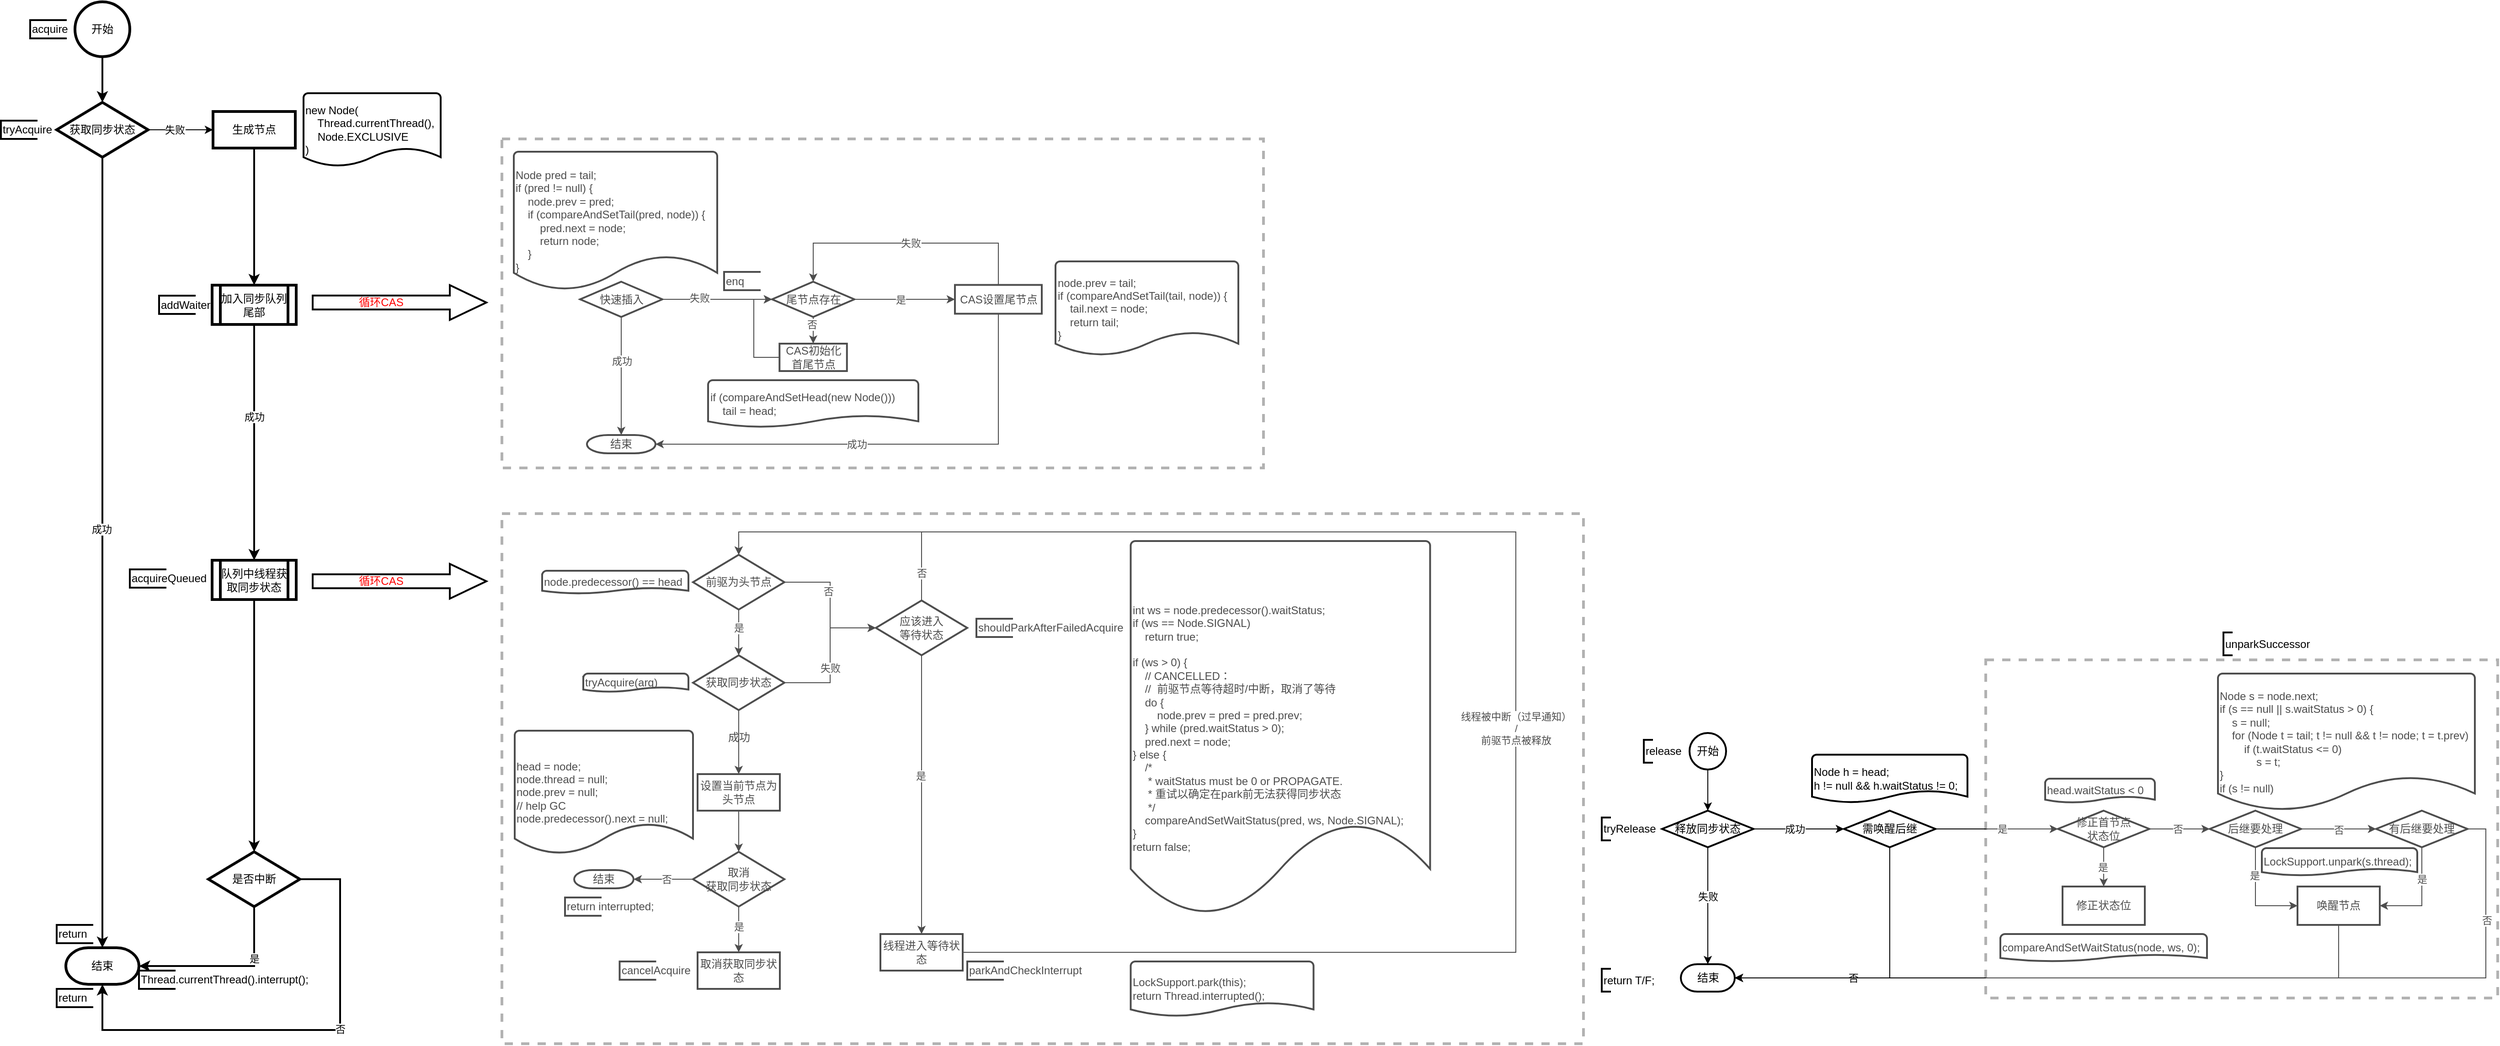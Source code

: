 <mxfile version="17.5.0" type="github">
  <diagram id="JyO5wfIBnVWaUuV6kD45" name="Page-1">
    <mxGraphModel dx="1221" dy="644" grid="1" gridSize="10" guides="1" tooltips="1" connect="1" arrows="1" fold="1" page="1" pageScale="1" pageWidth="850" pageHeight="1100" math="0" shadow="0">
      <root>
        <mxCell id="0" />
        <mxCell id="1" parent="0" />
        <mxCell id="2" value="结束" style="strokeWidth=3;html=1;shape=mxgraph.flowchart.terminator;whiteSpace=wrap;" parent="1" vertex="1">
          <mxGeometry x="80" y="1095" width="80" height="40" as="geometry" />
        </mxCell>
        <mxCell id="oCD7jEItD05XK45wnstF-4" value="" style="edgeStyle=orthogonalEdgeStyle;rounded=0;orthogonalLoop=1;jettySize=auto;html=1;strokeWidth=2;" parent="1" source="3" target="oCD7jEItD05XK45wnstF-3" edge="1">
          <mxGeometry relative="1" as="geometry" />
        </mxCell>
        <mxCell id="3" value="开始" style="strokeWidth=3;html=1;shape=mxgraph.flowchart.start_2;whiteSpace=wrap;" parent="1" vertex="1">
          <mxGeometry x="90" y="60" width="60" height="60" as="geometry" />
        </mxCell>
        <mxCell id="oCD7jEItD05XK45wnstF-6" value="" style="edgeStyle=orthogonalEdgeStyle;rounded=0;orthogonalLoop=1;jettySize=auto;html=1;" parent="1" source="oCD7jEItD05XK45wnstF-3" target="oCD7jEItD05XK45wnstF-5" edge="1">
          <mxGeometry relative="1" as="geometry" />
        </mxCell>
        <mxCell id="oCD7jEItD05XK45wnstF-22" value="失败" style="edgeLabel;html=1;align=center;verticalAlign=middle;resizable=0;points=[];" parent="oCD7jEItD05XK45wnstF-6" vertex="1" connectable="0">
          <mxGeometry x="-0.203" relative="1" as="geometry">
            <mxPoint as="offset" />
          </mxGeometry>
        </mxCell>
        <mxCell id="oCD7jEItD05XK45wnstF-20" style="edgeStyle=orthogonalEdgeStyle;rounded=0;orthogonalLoop=1;jettySize=auto;html=1;exitX=0.5;exitY=1;exitDx=0;exitDy=0;exitPerimeter=0;strokeWidth=2;" parent="1" source="oCD7jEItD05XK45wnstF-3" target="2" edge="1">
          <mxGeometry relative="1" as="geometry" />
        </mxCell>
        <mxCell id="oCD7jEItD05XK45wnstF-21" value="成功" style="edgeLabel;html=1;align=center;verticalAlign=middle;resizable=0;points=[];" parent="oCD7jEItD05XK45wnstF-20" vertex="1" connectable="0">
          <mxGeometry x="-0.059" y="-1" relative="1" as="geometry">
            <mxPoint as="offset" />
          </mxGeometry>
        </mxCell>
        <mxCell id="oCD7jEItD05XK45wnstF-3" value="获取同步状态" style="strokeWidth=3;html=1;shape=mxgraph.flowchart.decision;whiteSpace=wrap;" parent="1" vertex="1">
          <mxGeometry x="70" y="170" width="100" height="60" as="geometry" />
        </mxCell>
        <mxCell id="UahutR7zqk75CTkZ1-3s-5" value="" style="edgeStyle=orthogonalEdgeStyle;rounded=0;orthogonalLoop=1;jettySize=auto;html=1;strokeWidth=2;" parent="1" source="oCD7jEItD05XK45wnstF-5" target="UahutR7zqk75CTkZ1-3s-4" edge="1">
          <mxGeometry relative="1" as="geometry" />
        </mxCell>
        <mxCell id="oCD7jEItD05XK45wnstF-5" value="生成节点" style="whiteSpace=wrap;html=1;strokeWidth=3;" parent="1" vertex="1">
          <mxGeometry x="241" y="180" width="90" height="40" as="geometry" />
        </mxCell>
        <mxCell id="oCD7jEItD05XK45wnstF-14" value="" style="edgeStyle=orthogonalEdgeStyle;rounded=0;orthogonalLoop=1;jettySize=auto;html=1;" parent="1" source="oCD7jEItD05XK45wnstF-8" target="oCD7jEItD05XK45wnstF-9" edge="1">
          <mxGeometry relative="1" as="geometry" />
        </mxCell>
        <mxCell id="oCD7jEItD05XK45wnstF-23" value="是" style="edgeLabel;html=1;align=center;verticalAlign=middle;resizable=0;points=[];" parent="oCD7jEItD05XK45wnstF-14" vertex="1" connectable="0">
          <mxGeometry x="0.189" y="2" relative="1" as="geometry">
            <mxPoint x="-2" y="-10" as="offset" />
          </mxGeometry>
        </mxCell>
        <mxCell id="oCD7jEItD05XK45wnstF-17" value="" style="edgeStyle=orthogonalEdgeStyle;rounded=0;orthogonalLoop=1;jettySize=auto;html=1;entryX=0;entryY=0.5;entryDx=0;entryDy=0;entryPerimeter=0;" parent="1" source="oCD7jEItD05XK45wnstF-8" target="ozvSxglkQWFITKLMVj53-7" edge="1">
          <mxGeometry relative="1" as="geometry">
            <mxPoint x="953" y="745" as="targetPoint" />
          </mxGeometry>
        </mxCell>
        <mxCell id="oCD7jEItD05XK45wnstF-24" value="否" style="edgeLabel;html=1;align=center;verticalAlign=middle;resizable=0;points=[];" parent="oCD7jEItD05XK45wnstF-17" vertex="1" connectable="0">
          <mxGeometry x="-0.492" y="-4" relative="1" as="geometry">
            <mxPoint x="10" y="6" as="offset" />
          </mxGeometry>
        </mxCell>
        <mxCell id="oCD7jEItD05XK45wnstF-8" value="前驱为头节点" style="strokeWidth=2;html=1;shape=mxgraph.flowchart.decision;whiteSpace=wrap;" parent="1" vertex="1">
          <mxGeometry x="766" y="665" width="100" height="60" as="geometry" />
        </mxCell>
        <mxCell id="oCD7jEItD05XK45wnstF-15" value="" style="edgeStyle=orthogonalEdgeStyle;rounded=0;orthogonalLoop=1;jettySize=auto;html=1;" parent="1" source="oCD7jEItD05XK45wnstF-9" target="oCD7jEItD05XK45wnstF-10" edge="1">
          <mxGeometry relative="1" as="geometry" />
        </mxCell>
        <mxCell id="oCD7jEItD05XK45wnstF-19" style="edgeStyle=orthogonalEdgeStyle;rounded=0;orthogonalLoop=1;jettySize=auto;html=1;entryX=0;entryY=0.5;entryDx=0;entryDy=0;entryPerimeter=0;" parent="1" source="oCD7jEItD05XK45wnstF-9" target="ozvSxglkQWFITKLMVj53-7" edge="1">
          <mxGeometry relative="1" as="geometry">
            <mxPoint x="953" y="745" as="targetPoint" />
          </mxGeometry>
        </mxCell>
        <mxCell id="oCD7jEItD05XK45wnstF-26" value="失败" style="edgeLabel;html=1;align=center;verticalAlign=middle;resizable=0;points=[];" parent="oCD7jEItD05XK45wnstF-19" vertex="1" connectable="0">
          <mxGeometry x="-0.178" relative="1" as="geometry">
            <mxPoint as="offset" />
          </mxGeometry>
        </mxCell>
        <mxCell id="oCD7jEItD05XK45wnstF-9" value="获取同步状态" style="strokeWidth=2;html=1;shape=mxgraph.flowchart.decision;whiteSpace=wrap;" parent="1" vertex="1">
          <mxGeometry x="766" y="775" width="100" height="60" as="geometry" />
        </mxCell>
        <mxCell id="ozvSxglkQWFITKLMVj53-39" value="" style="edgeStyle=orthogonalEdgeStyle;rounded=0;orthogonalLoop=1;jettySize=auto;html=1;strokeWidth=1;" parent="1" source="oCD7jEItD05XK45wnstF-10" target="ozvSxglkQWFITKLMVj53-38" edge="1">
          <mxGeometry relative="1" as="geometry" />
        </mxCell>
        <mxCell id="oCD7jEItD05XK45wnstF-10" value="设置当前节点为头节点" style="whiteSpace=wrap;html=1;strokeWidth=2;" parent="1" vertex="1">
          <mxGeometry x="771" y="905" width="90" height="40" as="geometry" />
        </mxCell>
        <mxCell id="oCD7jEItD05XK45wnstF-25" value="成功" style="text;html=1;align=center;verticalAlign=middle;resizable=0;points=[];autosize=1;strokeColor=none;fillColor=none;" parent="1" vertex="1">
          <mxGeometry x="796" y="855" width="40" height="20" as="geometry" />
        </mxCell>
        <mxCell id="4" value="addWaiter" style="strokeWidth=2;html=1;shape=mxgraph.flowchart.annotation_1;align=left;pointerEvents=1;" parent="1" vertex="1">
          <mxGeometry x="182" y="381.5" width="40" height="20" as="geometry" />
        </mxCell>
        <mxCell id="FTky2M5tSAe9HihGKmfP-4" value="acquire" style="strokeWidth=2;html=1;shape=mxgraph.flowchart.annotation_1;align=left;pointerEvents=1;" parent="1" vertex="1">
          <mxGeometry x="41" y="80" width="40" height="20" as="geometry" />
        </mxCell>
        <mxCell id="FTky2M5tSAe9HihGKmfP-5" value="tryAcquire" style="strokeWidth=2;html=1;shape=mxgraph.flowchart.annotation_1;align=left;pointerEvents=1;" parent="1" vertex="1">
          <mxGeometry x="9" y="190" width="40" height="20" as="geometry" />
        </mxCell>
        <mxCell id="UahutR7zqk75CTkZ1-3s-8" value="" style="edgeStyle=orthogonalEdgeStyle;rounded=0;orthogonalLoop=1;jettySize=auto;html=1;strokeWidth=2;" parent="1" source="UahutR7zqk75CTkZ1-3s-4" target="UahutR7zqk75CTkZ1-3s-7" edge="1">
          <mxGeometry relative="1" as="geometry" />
        </mxCell>
        <mxCell id="UahutR7zqk75CTkZ1-3s-13" value="成功" style="edgeLabel;html=1;align=center;verticalAlign=middle;resizable=0;points=[];" parent="UahutR7zqk75CTkZ1-3s-8" vertex="1" connectable="0">
          <mxGeometry x="-0.621" relative="1" as="geometry">
            <mxPoint y="52" as="offset" />
          </mxGeometry>
        </mxCell>
        <mxCell id="UahutR7zqk75CTkZ1-3s-4" value="加入同步队列尾部" style="shape=process;whiteSpace=wrap;html=1;backgroundOutline=1;strokeWidth=3;" parent="1" vertex="1">
          <mxGeometry x="240" y="370" width="92" height="43" as="geometry" />
        </mxCell>
        <mxCell id="ozvSxglkQWFITKLMVj53-32" value="" style="edgeStyle=orthogonalEdgeStyle;rounded=0;orthogonalLoop=1;jettySize=auto;html=1;strokeWidth=2;" parent="1" source="UahutR7zqk75CTkZ1-3s-7" target="ozvSxglkQWFITKLMVj53-30" edge="1">
          <mxGeometry relative="1" as="geometry" />
        </mxCell>
        <mxCell id="UahutR7zqk75CTkZ1-3s-7" value="队列中线程获取同步状态" style="shape=process;whiteSpace=wrap;html=1;backgroundOutline=1;strokeWidth=3;" parent="1" vertex="1">
          <mxGeometry x="240" y="671" width="92" height="43" as="geometry" />
        </mxCell>
        <mxCell id="UahutR7zqk75CTkZ1-3s-10" value="acquireQueued" style="strokeWidth=2;html=1;shape=mxgraph.flowchart.annotation_1;align=left;pointerEvents=1;" parent="1" vertex="1">
          <mxGeometry x="150" y="681" width="40" height="20" as="geometry" />
        </mxCell>
        <mxCell id="UahutR7zqk75CTkZ1-3s-15" value="Thread.currentThread().interrupt();" style="strokeWidth=2;html=1;shape=mxgraph.flowchart.annotation_1;align=left;pointerEvents=1;" parent="1" vertex="1">
          <mxGeometry x="160" y="1120" width="40" height="20" as="geometry" />
        </mxCell>
        <mxCell id="UahutR7zqk75CTkZ1-3s-16" value="return" style="strokeWidth=2;html=1;shape=mxgraph.flowchart.annotation_1;align=left;pointerEvents=1;" parent="1" vertex="1">
          <mxGeometry x="70" y="1070" width="40" height="20" as="geometry" />
        </mxCell>
        <mxCell id="UahutR7zqk75CTkZ1-3s-21" value="" style="edgeStyle=orthogonalEdgeStyle;rounded=0;orthogonalLoop=1;jettySize=auto;html=1;" parent="1" source="UahutR7zqk75CTkZ1-3s-19" target="UahutR7zqk75CTkZ1-3s-20" edge="1">
          <mxGeometry relative="1" as="geometry" />
        </mxCell>
        <mxCell id="UahutR7zqk75CTkZ1-3s-22" value="成功" style="edgeLabel;html=1;align=center;verticalAlign=middle;resizable=0;points=[];" parent="UahutR7zqk75CTkZ1-3s-21" vertex="1" connectable="0">
          <mxGeometry x="-0.296" relative="1" as="geometry">
            <mxPoint y="2" as="offset" />
          </mxGeometry>
        </mxCell>
        <mxCell id="UahutR7zqk75CTkZ1-3s-25" value="" style="edgeStyle=orthogonalEdgeStyle;rounded=0;orthogonalLoop=1;jettySize=auto;html=1;" parent="1" source="UahutR7zqk75CTkZ1-3s-19" target="UahutR7zqk75CTkZ1-3s-24" edge="1">
          <mxGeometry relative="1" as="geometry" />
        </mxCell>
        <mxCell id="UahutR7zqk75CTkZ1-3s-44" value="失败" style="edgeLabel;html=1;align=center;verticalAlign=middle;resizable=0;points=[];" parent="UahutR7zqk75CTkZ1-3s-25" vertex="1" connectable="0">
          <mxGeometry x="-0.337" y="2" relative="1" as="geometry">
            <mxPoint as="offset" />
          </mxGeometry>
        </mxCell>
        <mxCell id="UahutR7zqk75CTkZ1-3s-19" value="快速插入" style="strokeWidth=2;html=1;shape=mxgraph.flowchart.decision;whiteSpace=wrap;" parent="1" vertex="1">
          <mxGeometry x="642.5" y="366.25" width="90" height="38.5" as="geometry" />
        </mxCell>
        <mxCell id="UahutR7zqk75CTkZ1-3s-20" value="结束" style="strokeWidth=2;html=1;shape=mxgraph.flowchart.terminator;whiteSpace=wrap;" parent="1" vertex="1">
          <mxGeometry x="650" y="534" width="75" height="20" as="geometry" />
        </mxCell>
        <mxCell id="UahutR7zqk75CTkZ1-3s-23" value="&lt;div&gt;Node pred = tail;&lt;/div&gt;&lt;div&gt;if (pred != null) {&lt;/div&gt;&lt;div&gt;&lt;span&gt;&lt;/span&gt;&amp;nbsp; &amp;nbsp; node.prev = pred;&lt;/div&gt;&lt;div&gt;&lt;span&gt;&lt;/span&gt;&amp;nbsp; &amp;nbsp; if (compareAndSetTail(pred, node)) {&lt;/div&gt;&lt;div&gt;&lt;span&gt;&lt;/span&gt;&amp;nbsp; &amp;nbsp; &amp;nbsp; &amp;nbsp; pred.next = node;&lt;/div&gt;&lt;div&gt;&lt;span&gt;&lt;/span&gt;&amp;nbsp; &amp;nbsp; &amp;nbsp; &amp;nbsp; return node;&lt;/div&gt;&lt;div&gt;&lt;span&gt;&lt;/span&gt;&amp;nbsp; &amp;nbsp; }&lt;/div&gt;&lt;div&gt;}&lt;/div&gt;" style="strokeWidth=2;html=1;shape=mxgraph.flowchart.document2;whiteSpace=wrap;size=0.25;align=left;" parent="1" vertex="1">
          <mxGeometry x="570" y="224" width="222.5" height="151.5" as="geometry" />
        </mxCell>
        <mxCell id="UahutR7zqk75CTkZ1-3s-29" value="" style="edgeStyle=orthogonalEdgeStyle;rounded=0;orthogonalLoop=1;jettySize=auto;html=1;" parent="1" source="UahutR7zqk75CTkZ1-3s-24" target="UahutR7zqk75CTkZ1-3s-28" edge="1">
          <mxGeometry relative="1" as="geometry" />
        </mxCell>
        <mxCell id="UahutR7zqk75CTkZ1-3s-34" value="是" style="edgeLabel;html=1;align=center;verticalAlign=middle;resizable=0;points=[];" parent="UahutR7zqk75CTkZ1-3s-29" vertex="1" connectable="0">
          <mxGeometry x="-0.251" relative="1" as="geometry">
            <mxPoint x="9" as="offset" />
          </mxGeometry>
        </mxCell>
        <mxCell id="UahutR7zqk75CTkZ1-3s-39" value="" style="edgeStyle=orthogonalEdgeStyle;rounded=0;orthogonalLoop=1;jettySize=auto;html=1;" parent="1" source="UahutR7zqk75CTkZ1-3s-24" target="UahutR7zqk75CTkZ1-3s-38" edge="1">
          <mxGeometry relative="1" as="geometry" />
        </mxCell>
        <mxCell id="UahutR7zqk75CTkZ1-3s-41" value="否" style="edgeLabel;html=1;align=center;verticalAlign=middle;resizable=0;points=[];" parent="UahutR7zqk75CTkZ1-3s-39" vertex="1" connectable="0">
          <mxGeometry x="-0.688" y="-2" relative="1" as="geometry">
            <mxPoint as="offset" />
          </mxGeometry>
        </mxCell>
        <mxCell id="UahutR7zqk75CTkZ1-3s-24" value="尾节点存在" style="strokeWidth=2;html=1;shape=mxgraph.flowchart.decision;whiteSpace=wrap;" parent="1" vertex="1">
          <mxGeometry x="852.5" y="366.25" width="90" height="38.5" as="geometry" />
        </mxCell>
        <mxCell id="UahutR7zqk75CTkZ1-3s-30" style="edgeStyle=orthogonalEdgeStyle;rounded=0;orthogonalLoop=1;jettySize=auto;html=1;entryX=1;entryY=0.5;entryDx=0;entryDy=0;entryPerimeter=0;exitX=0.5;exitY=1;exitDx=0;exitDy=0;" parent="1" source="UahutR7zqk75CTkZ1-3s-28" target="UahutR7zqk75CTkZ1-3s-20" edge="1">
          <mxGeometry relative="1" as="geometry" />
        </mxCell>
        <mxCell id="UahutR7zqk75CTkZ1-3s-31" value="成功" style="edgeLabel;html=1;align=center;verticalAlign=middle;resizable=0;points=[];" parent="UahutR7zqk75CTkZ1-3s-30" vertex="1" connectable="0">
          <mxGeometry x="-0.283" y="2" relative="1" as="geometry">
            <mxPoint x="-113" y="-2" as="offset" />
          </mxGeometry>
        </mxCell>
        <mxCell id="UahutR7zqk75CTkZ1-3s-32" style="edgeStyle=orthogonalEdgeStyle;rounded=0;orthogonalLoop=1;jettySize=auto;html=1;entryX=0.5;entryY=0;entryDx=0;entryDy=0;entryPerimeter=0;exitX=0.5;exitY=0;exitDx=0;exitDy=0;" parent="1" source="UahutR7zqk75CTkZ1-3s-28" target="UahutR7zqk75CTkZ1-3s-24" edge="1">
          <mxGeometry relative="1" as="geometry">
            <Array as="points">
              <mxPoint x="1100.5" y="324" />
              <mxPoint x="897.5" y="324" />
            </Array>
          </mxGeometry>
        </mxCell>
        <mxCell id="UahutR7zqk75CTkZ1-3s-33" value="失败" style="edgeLabel;html=1;align=center;verticalAlign=middle;resizable=0;points=[];" parent="UahutR7zqk75CTkZ1-3s-32" vertex="1" connectable="0">
          <mxGeometry x="-0.108" relative="1" as="geometry">
            <mxPoint x="-13" as="offset" />
          </mxGeometry>
        </mxCell>
        <mxCell id="UahutR7zqk75CTkZ1-3s-28" value="CAS设置尾节点" style="whiteSpace=wrap;html=1;strokeWidth=2;" parent="1" vertex="1">
          <mxGeometry x="1052.5" y="369.75" width="95" height="31.5" as="geometry" />
        </mxCell>
        <mxCell id="UahutR7zqk75CTkZ1-3s-40" style="edgeStyle=orthogonalEdgeStyle;rounded=0;orthogonalLoop=1;jettySize=auto;html=1;entryX=0;entryY=0.5;entryDx=0;entryDy=0;entryPerimeter=0;exitX=0;exitY=0.5;exitDx=0;exitDy=0;" parent="1" source="UahutR7zqk75CTkZ1-3s-38" target="UahutR7zqk75CTkZ1-3s-24" edge="1">
          <mxGeometry relative="1" as="geometry" />
        </mxCell>
        <mxCell id="UahutR7zqk75CTkZ1-3s-38" value="CAS初始化首尾节点" style="whiteSpace=wrap;html=1;strokeWidth=2;" parent="1" vertex="1">
          <mxGeometry x="860.63" y="434" width="73.75" height="30" as="geometry" />
        </mxCell>
        <mxCell id="UahutR7zqk75CTkZ1-3s-42" value="&lt;div&gt;if (compareAndSetHead(new Node()))&lt;/div&gt;&lt;div&gt;&amp;nbsp; &amp;nbsp; tail = head;&lt;/div&gt;" style="strokeWidth=2;html=1;shape=mxgraph.flowchart.document2;whiteSpace=wrap;size=0.25;align=left;" parent="1" vertex="1">
          <mxGeometry x="782.51" y="474" width="230" height="51.5" as="geometry" />
        </mxCell>
        <mxCell id="UahutR7zqk75CTkZ1-3s-45" value="&lt;div&gt;node.prev = tail;&lt;/div&gt;&lt;div&gt;if (compareAndSetTail(tail, node)) {&lt;/div&gt;&lt;div&gt;&lt;span&gt;&lt;/span&gt;&amp;nbsp; &amp;nbsp; tail.next = node;&lt;/div&gt;&lt;div&gt;&lt;span&gt;&lt;/span&gt;&amp;nbsp; &amp;nbsp; return tail;&lt;/div&gt;&lt;div&gt;}&lt;/div&gt;" style="strokeWidth=2;html=1;shape=mxgraph.flowchart.document2;whiteSpace=wrap;size=0.25;align=left;" parent="1" vertex="1">
          <mxGeometry x="1162.5" y="344" width="200" height="103" as="geometry" />
        </mxCell>
        <mxCell id="UahutR7zqk75CTkZ1-3s-46" value="enq" style="strokeWidth=2;html=1;shape=mxgraph.flowchart.annotation_1;align=left;pointerEvents=1;" parent="1" vertex="1">
          <mxGeometry x="800" y="355.5" width="40" height="20" as="geometry" />
        </mxCell>
        <mxCell id="UahutR7zqk75CTkZ1-3s-48" value="" style="verticalLabelPosition=bottom;verticalAlign=top;html=1;strokeWidth=2;shape=mxgraph.arrows2.arrow;dy=0.6;dx=40;notch=0;" parent="1" vertex="1">
          <mxGeometry x="350" y="370" width="190" height="38" as="geometry" />
        </mxCell>
        <mxCell id="UahutR7zqk75CTkZ1-3s-49" value="循环CAS" style="text;html=1;strokeColor=none;fillColor=none;align=center;verticalAlign=middle;whiteSpace=wrap;rounded=0;fontColor=#FF0000;" parent="1" vertex="1">
          <mxGeometry x="395" y="374" width="60" height="30" as="geometry" />
        </mxCell>
        <mxCell id="CODWbJ5OG9JneyDH7Cu6-4" value="" style="rounded=0;whiteSpace=wrap;html=1;dashed=1;opacity=30;strokeWidth=3;" parent="1" vertex="1">
          <mxGeometry x="557" y="210" width="833" height="360" as="geometry" />
        </mxCell>
        <mxCell id="ozvSxglkQWFITKLMVj53-4" value="结束" style="strokeWidth=2;html=1;shape=mxgraph.flowchart.terminator;whiteSpace=wrap;" parent="1" vertex="1">
          <mxGeometry x="636" y="1010" width="65" height="20" as="geometry" />
        </mxCell>
        <mxCell id="ozvSxglkQWFITKLMVj53-10" style="edgeStyle=orthogonalEdgeStyle;rounded=0;orthogonalLoop=1;jettySize=auto;html=1;entryX=0.5;entryY=0;entryDx=0;entryDy=0;entryPerimeter=0;strokeWidth=1;exitX=0.5;exitY=0;exitDx=0;exitDy=0;exitPerimeter=0;" parent="1" source="ozvSxglkQWFITKLMVj53-7" target="oCD7jEItD05XK45wnstF-8" edge="1">
          <mxGeometry relative="1" as="geometry">
            <Array as="points">
              <mxPoint x="1016" y="640" />
              <mxPoint x="816" y="640" />
            </Array>
          </mxGeometry>
        </mxCell>
        <mxCell id="ozvSxglkQWFITKLMVj53-11" value="否" style="edgeLabel;html=1;align=center;verticalAlign=middle;resizable=0;points=[];" parent="ozvSxglkQWFITKLMVj53-10" vertex="1" connectable="0">
          <mxGeometry x="-0.047" relative="1" as="geometry">
            <mxPoint x="68" y="45" as="offset" />
          </mxGeometry>
        </mxCell>
        <mxCell id="ozvSxglkQWFITKLMVj53-15" value="" style="edgeStyle=orthogonalEdgeStyle;rounded=0;orthogonalLoop=1;jettySize=auto;html=1;strokeWidth=1;" parent="1" source="ozvSxglkQWFITKLMVj53-7" target="ozvSxglkQWFITKLMVj53-14" edge="1">
          <mxGeometry relative="1" as="geometry" />
        </mxCell>
        <mxCell id="ozvSxglkQWFITKLMVj53-51" value="是" style="edgeLabel;html=1;align=center;verticalAlign=middle;resizable=0;points=[];" parent="ozvSxglkQWFITKLMVj53-15" vertex="1" connectable="0">
          <mxGeometry x="-0.133" y="-1" relative="1" as="geometry">
            <mxPoint as="offset" />
          </mxGeometry>
        </mxCell>
        <mxCell id="ozvSxglkQWFITKLMVj53-7" value="应该进入&lt;br&gt;等待状态" style="strokeWidth=2;html=1;shape=mxgraph.flowchart.decision;whiteSpace=wrap;" parent="1" vertex="1">
          <mxGeometry x="966" y="715" width="100" height="60" as="geometry" />
        </mxCell>
        <mxCell id="ozvSxglkQWFITKLMVj53-18" style="edgeStyle=orthogonalEdgeStyle;rounded=0;orthogonalLoop=1;jettySize=auto;html=1;strokeWidth=1;entryX=0.5;entryY=0;entryDx=0;entryDy=0;entryPerimeter=0;exitX=1;exitY=0.5;exitDx=0;exitDy=0;" parent="1" source="ozvSxglkQWFITKLMVj53-14" target="oCD7jEItD05XK45wnstF-8" edge="1">
          <mxGeometry relative="1" as="geometry">
            <mxPoint x="816" y="660" as="targetPoint" />
            <mxPoint x="1056" y="865" as="sourcePoint" />
            <Array as="points">
              <mxPoint x="1666" y="1100" />
              <mxPoint x="1666" y="640" />
              <mxPoint x="816" y="640" />
            </Array>
          </mxGeometry>
        </mxCell>
        <mxCell id="ozvSxglkQWFITKLMVj53-28" value="线程被中断（过早通知）&lt;br&gt;/ &lt;br&gt;前驱节点被释放" style="edgeLabel;html=1;align=center;verticalAlign=middle;resizable=0;points=[];" parent="ozvSxglkQWFITKLMVj53-18" vertex="1" connectable="0">
          <mxGeometry x="-0.104" y="3" relative="1" as="geometry">
            <mxPoint x="3" y="19" as="offset" />
          </mxGeometry>
        </mxCell>
        <mxCell id="ozvSxglkQWFITKLMVj53-14" value="线程进入等待状态" style="whiteSpace=wrap;html=1;strokeWidth=2;" parent="1" vertex="1">
          <mxGeometry x="971" y="1080" width="90" height="40" as="geometry" />
        </mxCell>
        <mxCell id="ozvSxglkQWFITKLMVj53-19" value="&lt;div&gt;node.predecessor() == head&lt;/div&gt;" style="strokeWidth=2;html=1;shape=mxgraph.flowchart.document2;whiteSpace=wrap;size=0.25;align=left;" parent="1" vertex="1">
          <mxGeometry x="601" y="682.5" width="160" height="25" as="geometry" />
        </mxCell>
        <mxCell id="ozvSxglkQWFITKLMVj53-20" value="&lt;div&gt;&lt;span&gt;tryAcquire(arg)&lt;/span&gt;&lt;/div&gt;" style="strokeWidth=2;html=1;shape=mxgraph.flowchart.document2;whiteSpace=wrap;size=0.25;align=left;" parent="1" vertex="1">
          <mxGeometry x="646" y="795" width="115" height="20" as="geometry" />
        </mxCell>
        <mxCell id="ozvSxglkQWFITKLMVj53-22" value="&lt;div&gt;&lt;div&gt;head = node;&lt;/div&gt;&lt;div&gt;node.thread = null;&lt;/div&gt;&lt;div&gt;node.prev = null;&lt;/div&gt;&lt;/div&gt;&lt;div&gt;// help GC&lt;/div&gt;&lt;div&gt;node.predecessor().next = null;&amp;nbsp;&lt;/div&gt;" style="strokeWidth=2;html=1;shape=mxgraph.flowchart.document2;whiteSpace=wrap;size=0.25;align=left;" parent="1" vertex="1">
          <mxGeometry x="571" y="857.5" width="195" height="135" as="geometry" />
        </mxCell>
        <mxCell id="ozvSxglkQWFITKLMVj53-23" value="&lt;div&gt;int ws = node.predecessor().waitStatus;&lt;/div&gt;&lt;div&gt;if (ws == Node.SIGNAL)&lt;/div&gt;&lt;div&gt;&lt;span&gt;&lt;/span&gt;&amp;nbsp; &amp;nbsp; return true;&lt;/div&gt;&lt;div&gt;&lt;br&gt;&lt;/div&gt;&lt;div&gt;if (ws &amp;gt; 0) {&lt;/div&gt;&lt;div&gt;&lt;span&gt;&lt;/span&gt;&amp;nbsp; &amp;nbsp; // CANCELLED：&lt;/div&gt;&lt;div&gt;&lt;span&gt;&lt;/span&gt;&amp;nbsp; &amp;nbsp; //&amp;nbsp; 前驱节点等待超时/中断，取消了等待&lt;/div&gt;&lt;div&gt;&lt;span&gt;&lt;/span&gt;&amp;nbsp; &amp;nbsp; do {&lt;/div&gt;&lt;div&gt;&lt;span&gt;&lt;/span&gt;&amp;nbsp; &amp;nbsp; &amp;nbsp; &amp;nbsp; node.prev = pred = pred.prev;&lt;/div&gt;&lt;div&gt;&lt;span&gt;&lt;/span&gt;&amp;nbsp; &amp;nbsp; } while (pred.waitStatus &amp;gt; 0);&lt;/div&gt;&lt;div&gt;&lt;span&gt;&lt;/span&gt;&amp;nbsp; &amp;nbsp; pred.next = node;&lt;/div&gt;&lt;div&gt;} else {&lt;/div&gt;&lt;div&gt;&lt;span&gt;&lt;/span&gt;&amp;nbsp; &amp;nbsp; /*&lt;/div&gt;&lt;div&gt;&lt;span&gt;&lt;/span&gt;&amp;nbsp; &amp;nbsp; &amp;nbsp;* waitStatus must be 0 or PROPAGATE.&amp;nbsp;&amp;nbsp;&lt;/div&gt;&lt;div&gt;&lt;span&gt;&lt;/span&gt;&amp;nbsp; &amp;nbsp; &amp;nbsp;* 重试以确定在park前无法获得同步状态&lt;/div&gt;&lt;div&gt;&lt;span&gt;&lt;/span&gt;&amp;nbsp; &amp;nbsp; &amp;nbsp;*/&lt;/div&gt;&lt;div&gt;&lt;span&gt;&lt;/span&gt;&amp;nbsp; &amp;nbsp; compareAndSetWaitStatus(pred, ws, Node.SIGNAL);&lt;/div&gt;&lt;div&gt;}&lt;/div&gt;&lt;div&gt;return false;&lt;/div&gt;" style="strokeWidth=2;html=1;shape=mxgraph.flowchart.document2;whiteSpace=wrap;size=0.25;align=left;" parent="1" vertex="1">
          <mxGeometry x="1244.75" y="650" width="327.5" height="410" as="geometry" />
        </mxCell>
        <mxCell id="ozvSxglkQWFITKLMVj53-25" value="shouldParkAfterFailedAcquire" style="strokeWidth=2;html=1;shape=mxgraph.flowchart.annotation_1;align=left;pointerEvents=1;" parent="1" vertex="1">
          <mxGeometry x="1076" y="735" width="40" height="20" as="geometry" />
        </mxCell>
        <mxCell id="ozvSxglkQWFITKLMVj53-26" value="parkAndCheckInterrupt" style="strokeWidth=2;html=1;shape=mxgraph.flowchart.annotation_1;align=left;pointerEvents=1;" parent="1" vertex="1">
          <mxGeometry x="1066" y="1110" width="40" height="20" as="geometry" />
        </mxCell>
        <mxCell id="ozvSxglkQWFITKLMVj53-27" value="&lt;div&gt;LockSupport.park(this);&lt;/div&gt;&lt;div&gt;return Thread.interrupted();&lt;/div&gt;" style="strokeWidth=2;html=1;shape=mxgraph.flowchart.document2;whiteSpace=wrap;size=0.25;align=left;" parent="1" vertex="1">
          <mxGeometry x="1244.75" y="1110" width="200" height="60" as="geometry" />
        </mxCell>
        <mxCell id="ozvSxglkQWFITKLMVj53-33" style="edgeStyle=orthogonalEdgeStyle;rounded=0;orthogonalLoop=1;jettySize=auto;html=1;entryX=1;entryY=0.5;entryDx=0;entryDy=0;entryPerimeter=0;strokeWidth=2;exitX=0.5;exitY=1;exitDx=0;exitDy=0;exitPerimeter=0;" parent="1" source="ozvSxglkQWFITKLMVj53-30" target="2" edge="1">
          <mxGeometry relative="1" as="geometry" />
        </mxCell>
        <mxCell id="ozvSxglkQWFITKLMVj53-34" value="是" style="edgeLabel;html=1;align=center;verticalAlign=middle;resizable=0;points=[];" parent="ozvSxglkQWFITKLMVj53-33" vertex="1" connectable="0">
          <mxGeometry x="-0.407" relative="1" as="geometry">
            <mxPoint as="offset" />
          </mxGeometry>
        </mxCell>
        <mxCell id="ozvSxglkQWFITKLMVj53-35" style="edgeStyle=orthogonalEdgeStyle;rounded=0;orthogonalLoop=1;jettySize=auto;html=1;entryX=0.5;entryY=1;entryDx=0;entryDy=0;entryPerimeter=0;strokeWidth=2;" parent="1" source="ozvSxglkQWFITKLMVj53-30" target="2" edge="1">
          <mxGeometry relative="1" as="geometry">
            <Array as="points">
              <mxPoint x="380" y="1020" />
              <mxPoint x="380" y="1185" />
              <mxPoint x="120" y="1185" />
            </Array>
          </mxGeometry>
        </mxCell>
        <mxCell id="ozvSxglkQWFITKLMVj53-36" value="否" style="edgeLabel;html=1;align=center;verticalAlign=middle;resizable=0;points=[];" parent="ozvSxglkQWFITKLMVj53-35" vertex="1" connectable="0">
          <mxGeometry x="-0.159" y="-1" relative="1" as="geometry">
            <mxPoint x="9" as="offset" />
          </mxGeometry>
        </mxCell>
        <mxCell id="ozvSxglkQWFITKLMVj53-30" value="是否中断" style="strokeWidth=3;html=1;shape=mxgraph.flowchart.decision;whiteSpace=wrap;" parent="1" vertex="1">
          <mxGeometry x="236" y="990" width="100" height="60" as="geometry" />
        </mxCell>
        <mxCell id="ozvSxglkQWFITKLMVj53-37" value="return" style="strokeWidth=2;html=1;shape=mxgraph.flowchart.annotation_1;align=left;pointerEvents=1;" parent="1" vertex="1">
          <mxGeometry x="70" y="1140" width="40" height="20" as="geometry" />
        </mxCell>
        <mxCell id="ozvSxglkQWFITKLMVj53-41" value="" style="edgeStyle=orthogonalEdgeStyle;rounded=0;orthogonalLoop=1;jettySize=auto;html=1;strokeWidth=1;" parent="1" source="ozvSxglkQWFITKLMVj53-38" target="ozvSxglkQWFITKLMVj53-4" edge="1">
          <mxGeometry relative="1" as="geometry" />
        </mxCell>
        <mxCell id="ozvSxglkQWFITKLMVj53-44" value="否" style="edgeLabel;html=1;align=center;verticalAlign=middle;resizable=0;points=[];" parent="ozvSxglkQWFITKLMVj53-41" vertex="1" connectable="0">
          <mxGeometry x="-0.243" y="3" relative="1" as="geometry">
            <mxPoint x="-5" y="-3" as="offset" />
          </mxGeometry>
        </mxCell>
        <mxCell id="ozvSxglkQWFITKLMVj53-43" value="" style="edgeStyle=orthogonalEdgeStyle;rounded=0;orthogonalLoop=1;jettySize=auto;html=1;strokeWidth=1;" parent="1" source="ozvSxglkQWFITKLMVj53-38" target="ozvSxglkQWFITKLMVj53-42" edge="1">
          <mxGeometry relative="1" as="geometry" />
        </mxCell>
        <mxCell id="ozvSxglkQWFITKLMVj53-45" value="是" style="edgeLabel;html=1;align=center;verticalAlign=middle;resizable=0;points=[];" parent="ozvSxglkQWFITKLMVj53-43" vertex="1" connectable="0">
          <mxGeometry x="-0.286" y="3" relative="1" as="geometry">
            <mxPoint x="-3" y="4" as="offset" />
          </mxGeometry>
        </mxCell>
        <mxCell id="ozvSxglkQWFITKLMVj53-38" value="取消&lt;br&gt;获取同步状态" style="strokeWidth=2;html=1;shape=mxgraph.flowchart.decision;whiteSpace=wrap;" parent="1" vertex="1">
          <mxGeometry x="766" y="990" width="100" height="60" as="geometry" />
        </mxCell>
        <mxCell id="ozvSxglkQWFITKLMVj53-42" value="取消获取同步状态" style="whiteSpace=wrap;html=1;strokeWidth=2;" parent="1" vertex="1">
          <mxGeometry x="771" y="1100" width="90" height="40" as="geometry" />
        </mxCell>
        <mxCell id="ozvSxglkQWFITKLMVj53-46" value="new Node(&lt;br&gt;&amp;nbsp; &amp;nbsp; Thread.currentThread(),&lt;br&gt;&amp;nbsp; &amp;nbsp; Node.EXCLUSIVE&lt;br&gt;)" style="strokeWidth=2;html=1;shape=mxgraph.flowchart.document2;whiteSpace=wrap;size=0.25;align=left;" parent="1" vertex="1">
          <mxGeometry x="340" y="160" width="150" height="80" as="geometry" />
        </mxCell>
        <mxCell id="ozvSxglkQWFITKLMVj53-47" value="cancelAcquire" style="strokeWidth=2;html=1;shape=mxgraph.flowchart.annotation_1;align=left;pointerEvents=1;" parent="1" vertex="1">
          <mxGeometry x="685.75" y="1110" width="40" height="20" as="geometry" />
        </mxCell>
        <mxCell id="ozvSxglkQWFITKLMVj53-50" value="return interrupted;" style="strokeWidth=2;html=1;shape=mxgraph.flowchart.annotation_1;align=left;pointerEvents=1;" parent="1" vertex="1">
          <mxGeometry x="626" y="1040" width="40" height="20" as="geometry" />
        </mxCell>
        <mxCell id="ozvSxglkQWFITKLMVj53-54" value="" style="rounded=0;whiteSpace=wrap;html=1;dashed=1;opacity=30;strokeWidth=3;" parent="1" vertex="1">
          <mxGeometry x="557" y="620" width="1183" height="580" as="geometry" />
        </mxCell>
        <mxCell id="ozvSxglkQWFITKLMVj53-57" value="" style="verticalLabelPosition=bottom;verticalAlign=top;html=1;strokeWidth=2;shape=mxgraph.arrows2.arrow;dy=0.6;dx=40;notch=0;" parent="1" vertex="1">
          <mxGeometry x="350" y="675" width="190" height="38" as="geometry" />
        </mxCell>
        <mxCell id="ozvSxglkQWFITKLMVj53-58" value="循环CAS" style="text;html=1;strokeColor=none;fillColor=none;align=center;verticalAlign=middle;whiteSpace=wrap;rounded=0;fontColor=#FF0000;" parent="1" vertex="1">
          <mxGeometry x="395" y="679" width="60" height="30" as="geometry" />
        </mxCell>
        <mxCell id="fhBsIk0ZxVzydQr9qLQh-8" value="" style="edgeStyle=orthogonalEdgeStyle;rounded=0;orthogonalLoop=1;jettySize=auto;html=1;" edge="1" parent="1" source="fhBsIk0ZxVzydQr9qLQh-4" target="fhBsIk0ZxVzydQr9qLQh-7">
          <mxGeometry relative="1" as="geometry" />
        </mxCell>
        <mxCell id="fhBsIk0ZxVzydQr9qLQh-4" value="开始" style="strokeWidth=2;html=1;shape=mxgraph.flowchart.start_2;whiteSpace=wrap;" vertex="1" parent="1">
          <mxGeometry x="1856" y="860" width="40" height="40" as="geometry" />
        </mxCell>
        <mxCell id="fhBsIk0ZxVzydQr9qLQh-5" value="release" style="strokeWidth=2;html=1;shape=mxgraph.flowchart.annotation_1;align=left;pointerEvents=1;" vertex="1" parent="1">
          <mxGeometry x="1806" y="867.5" width="10" height="25" as="geometry" />
        </mxCell>
        <mxCell id="fhBsIk0ZxVzydQr9qLQh-16" value="" style="edgeStyle=orthogonalEdgeStyle;rounded=0;orthogonalLoop=1;jettySize=auto;html=1;" edge="1" parent="1" source="fhBsIk0ZxVzydQr9qLQh-7" target="fhBsIk0ZxVzydQr9qLQh-15">
          <mxGeometry relative="1" as="geometry">
            <Array as="points">
              <mxPoint x="1876" y="1030" />
              <mxPoint x="1876" y="1030" />
            </Array>
          </mxGeometry>
        </mxCell>
        <mxCell id="fhBsIk0ZxVzydQr9qLQh-20" value="失败" style="edgeLabel;html=1;align=center;verticalAlign=middle;resizable=0;points=[];" vertex="1" connectable="0" parent="fhBsIk0ZxVzydQr9qLQh-16">
          <mxGeometry x="-0.353" y="2" relative="1" as="geometry">
            <mxPoint x="-2" y="12" as="offset" />
          </mxGeometry>
        </mxCell>
        <mxCell id="fhBsIk0ZxVzydQr9qLQh-22" value="" style="edgeStyle=orthogonalEdgeStyle;rounded=0;orthogonalLoop=1;jettySize=auto;html=1;" edge="1" parent="1" source="fhBsIk0ZxVzydQr9qLQh-7" target="fhBsIk0ZxVzydQr9qLQh-14">
          <mxGeometry relative="1" as="geometry" />
        </mxCell>
        <mxCell id="fhBsIk0ZxVzydQr9qLQh-23" value="成功" style="edgeLabel;html=1;align=center;verticalAlign=middle;resizable=0;points=[];" vertex="1" connectable="0" parent="fhBsIk0ZxVzydQr9qLQh-22">
          <mxGeometry x="-0.324" relative="1" as="geometry">
            <mxPoint x="11" as="offset" />
          </mxGeometry>
        </mxCell>
        <mxCell id="fhBsIk0ZxVzydQr9qLQh-7" value="释放同步状态" style="strokeWidth=2;html=1;shape=mxgraph.flowchart.decision;whiteSpace=wrap;" vertex="1" parent="1">
          <mxGeometry x="1826" y="945" width="100" height="40" as="geometry" />
        </mxCell>
        <mxCell id="fhBsIk0ZxVzydQr9qLQh-10" value="tryRelease" style="strokeWidth=2;html=1;shape=mxgraph.flowchart.annotation_1;align=left;pointerEvents=1;" vertex="1" parent="1">
          <mxGeometry x="1760" y="952.5" width="10" height="25" as="geometry" />
        </mxCell>
        <mxCell id="fhBsIk0ZxVzydQr9qLQh-24" style="edgeStyle=orthogonalEdgeStyle;rounded=0;orthogonalLoop=1;jettySize=auto;html=1;entryX=1;entryY=0.5;entryDx=0;entryDy=0;entryPerimeter=0;" edge="1" parent="1" source="fhBsIk0ZxVzydQr9qLQh-14" target="fhBsIk0ZxVzydQr9qLQh-15">
          <mxGeometry relative="1" as="geometry">
            <Array as="points">
              <mxPoint x="2075" y="1128" />
            </Array>
          </mxGeometry>
        </mxCell>
        <mxCell id="fhBsIk0ZxVzydQr9qLQh-25" value="否" style="edgeLabel;html=1;align=center;verticalAlign=middle;resizable=0;points=[];" vertex="1" connectable="0" parent="fhBsIk0ZxVzydQr9qLQh-24">
          <mxGeometry x="-0.096" y="-1" relative="1" as="geometry">
            <mxPoint x="-39" y="1" as="offset" />
          </mxGeometry>
        </mxCell>
        <mxCell id="fhBsIk0ZxVzydQr9qLQh-30" value="" style="edgeStyle=orthogonalEdgeStyle;rounded=0;orthogonalLoop=1;jettySize=auto;html=1;" edge="1" parent="1" source="fhBsIk0ZxVzydQr9qLQh-14" target="fhBsIk0ZxVzydQr9qLQh-29">
          <mxGeometry relative="1" as="geometry" />
        </mxCell>
        <mxCell id="fhBsIk0ZxVzydQr9qLQh-43" value="是" style="edgeLabel;html=1;align=center;verticalAlign=middle;resizable=0;points=[];" vertex="1" connectable="0" parent="fhBsIk0ZxVzydQr9qLQh-30">
          <mxGeometry x="0.227" y="-3" relative="1" as="geometry">
            <mxPoint x="-9" y="-3" as="offset" />
          </mxGeometry>
        </mxCell>
        <mxCell id="fhBsIk0ZxVzydQr9qLQh-14" value="需唤醒后继" style="strokeWidth=2;html=1;shape=mxgraph.flowchart.decision;whiteSpace=wrap;" vertex="1" parent="1">
          <mxGeometry x="2025" y="945" width="100" height="40" as="geometry" />
        </mxCell>
        <mxCell id="fhBsIk0ZxVzydQr9qLQh-15" value="结束" style="strokeWidth=2;html=1;shape=mxgraph.flowchart.terminator;whiteSpace=wrap;" vertex="1" parent="1">
          <mxGeometry x="1846.5" y="1113" width="59" height="30" as="geometry" />
        </mxCell>
        <mxCell id="fhBsIk0ZxVzydQr9qLQh-18" value="return T/F;" style="strokeWidth=2;html=1;shape=mxgraph.flowchart.annotation_1;align=left;pointerEvents=1;" vertex="1" parent="1">
          <mxGeometry x="1760" y="1118" width="10" height="25" as="geometry" />
        </mxCell>
        <mxCell id="fhBsIk0ZxVzydQr9qLQh-26" value="&lt;div&gt;Node h = head;&lt;/div&gt;&lt;div&gt;h != null &amp;amp;&amp;amp; h.waitStatus != 0;&lt;/div&gt;" style="strokeWidth=2;html=1;shape=mxgraph.flowchart.document2;whiteSpace=wrap;size=0.25;align=left;" vertex="1" parent="1">
          <mxGeometry x="1990" y="883.75" width="170" height="52.5" as="geometry" />
        </mxCell>
        <mxCell id="fhBsIk0ZxVzydQr9qLQh-32" value="" style="edgeStyle=orthogonalEdgeStyle;rounded=0;orthogonalLoop=1;jettySize=auto;html=1;" edge="1" parent="1" source="fhBsIk0ZxVzydQr9qLQh-29" target="fhBsIk0ZxVzydQr9qLQh-31">
          <mxGeometry relative="1" as="geometry" />
        </mxCell>
        <mxCell id="fhBsIk0ZxVzydQr9qLQh-47" value="否" style="edgeLabel;html=1;align=center;verticalAlign=middle;resizable=0;points=[];" vertex="1" connectable="0" parent="fhBsIk0ZxVzydQr9qLQh-32">
          <mxGeometry x="-0.218" relative="1" as="geometry">
            <mxPoint x="5" as="offset" />
          </mxGeometry>
        </mxCell>
        <mxCell id="fhBsIk0ZxVzydQr9qLQh-45" value="" style="edgeStyle=orthogonalEdgeStyle;rounded=0;orthogonalLoop=1;jettySize=auto;html=1;" edge="1" parent="1" source="fhBsIk0ZxVzydQr9qLQh-29" target="fhBsIk0ZxVzydQr9qLQh-44">
          <mxGeometry relative="1" as="geometry" />
        </mxCell>
        <mxCell id="fhBsIk0ZxVzydQr9qLQh-46" value="是" style="edgeLabel;html=1;align=center;verticalAlign=middle;resizable=0;points=[];" vertex="1" connectable="0" parent="fhBsIk0ZxVzydQr9qLQh-45">
          <mxGeometry x="-0.236" y="-1" relative="1" as="geometry">
            <mxPoint y="5" as="offset" />
          </mxGeometry>
        </mxCell>
        <mxCell id="fhBsIk0ZxVzydQr9qLQh-29" value="修正首节点&lt;br&gt;状态位" style="strokeWidth=2;html=1;shape=mxgraph.flowchart.decision;whiteSpace=wrap;" vertex="1" parent="1">
          <mxGeometry x="2259" y="945" width="100" height="40" as="geometry" />
        </mxCell>
        <mxCell id="fhBsIk0ZxVzydQr9qLQh-37" style="edgeStyle=orthogonalEdgeStyle;rounded=0;orthogonalLoop=1;jettySize=auto;html=1;exitX=0.5;exitY=1;exitDx=0;exitDy=0;exitPerimeter=0;entryX=0;entryY=0.5;entryDx=0;entryDy=0;" edge="1" parent="1" source="fhBsIk0ZxVzydQr9qLQh-31" target="fhBsIk0ZxVzydQr9qLQh-34">
          <mxGeometry relative="1" as="geometry" />
        </mxCell>
        <mxCell id="fhBsIk0ZxVzydQr9qLQh-50" value="是" style="edgeLabel;html=1;align=center;verticalAlign=middle;resizable=0;points=[];" vertex="1" connectable="0" parent="fhBsIk0ZxVzydQr9qLQh-37">
          <mxGeometry x="-0.087" y="-1" relative="1" as="geometry">
            <mxPoint y="-19" as="offset" />
          </mxGeometry>
        </mxCell>
        <mxCell id="fhBsIk0ZxVzydQr9qLQh-38" style="edgeStyle=orthogonalEdgeStyle;rounded=0;orthogonalLoop=1;jettySize=auto;html=1;exitX=1;exitY=0.5;exitDx=0;exitDy=0;exitPerimeter=0;entryX=0;entryY=0.5;entryDx=0;entryDy=0;entryPerimeter=0;" edge="1" parent="1" source="fhBsIk0ZxVzydQr9qLQh-31" target="fhBsIk0ZxVzydQr9qLQh-33">
          <mxGeometry relative="1" as="geometry" />
        </mxCell>
        <mxCell id="fhBsIk0ZxVzydQr9qLQh-52" value="否" style="edgeLabel;html=1;align=center;verticalAlign=middle;resizable=0;points=[];" vertex="1" connectable="0" parent="fhBsIk0ZxVzydQr9qLQh-38">
          <mxGeometry x="-0.327" y="-2" relative="1" as="geometry">
            <mxPoint x="13" y="-1" as="offset" />
          </mxGeometry>
        </mxCell>
        <mxCell id="fhBsIk0ZxVzydQr9qLQh-31" value="后继要处理" style="strokeWidth=2;html=1;shape=mxgraph.flowchart.decision;whiteSpace=wrap;" vertex="1" parent="1">
          <mxGeometry x="2425" y="945" width="100" height="40" as="geometry" />
        </mxCell>
        <mxCell id="fhBsIk0ZxVzydQr9qLQh-39" style="edgeStyle=orthogonalEdgeStyle;rounded=0;orthogonalLoop=1;jettySize=auto;html=1;exitX=0.5;exitY=1;exitDx=0;exitDy=0;exitPerimeter=0;entryX=1;entryY=0.5;entryDx=0;entryDy=0;" edge="1" parent="1" source="fhBsIk0ZxVzydQr9qLQh-33" target="fhBsIk0ZxVzydQr9qLQh-34">
          <mxGeometry relative="1" as="geometry" />
        </mxCell>
        <mxCell id="fhBsIk0ZxVzydQr9qLQh-51" value="是" style="edgeLabel;html=1;align=center;verticalAlign=middle;resizable=0;points=[];" vertex="1" connectable="0" parent="fhBsIk0ZxVzydQr9qLQh-39">
          <mxGeometry x="-0.127" y="-2" relative="1" as="geometry">
            <mxPoint x="2" y="-13" as="offset" />
          </mxGeometry>
        </mxCell>
        <mxCell id="fhBsIk0ZxVzydQr9qLQh-41" style="edgeStyle=orthogonalEdgeStyle;rounded=0;orthogonalLoop=1;jettySize=auto;html=1;exitX=1;exitY=0.5;exitDx=0;exitDy=0;exitPerimeter=0;entryX=1;entryY=0.5;entryDx=0;entryDy=0;entryPerimeter=0;" edge="1" parent="1" source="fhBsIk0ZxVzydQr9qLQh-33" target="fhBsIk0ZxVzydQr9qLQh-15">
          <mxGeometry relative="1" as="geometry" />
        </mxCell>
        <mxCell id="fhBsIk0ZxVzydQr9qLQh-53" value="否" style="edgeLabel;html=1;align=center;verticalAlign=middle;resizable=0;points=[];" vertex="1" connectable="0" parent="fhBsIk0ZxVzydQr9qLQh-41">
          <mxGeometry x="-0.762" y="4" relative="1" as="geometry">
            <mxPoint x="-3" as="offset" />
          </mxGeometry>
        </mxCell>
        <mxCell id="fhBsIk0ZxVzydQr9qLQh-33" value="有后继要处理" style="strokeWidth=2;html=1;shape=mxgraph.flowchart.decision;whiteSpace=wrap;" vertex="1" parent="1">
          <mxGeometry x="2607" y="945" width="100" height="40" as="geometry" />
        </mxCell>
        <mxCell id="fhBsIk0ZxVzydQr9qLQh-57" style="edgeStyle=orthogonalEdgeStyle;rounded=0;orthogonalLoop=1;jettySize=auto;html=1;entryX=1;entryY=0.5;entryDx=0;entryDy=0;entryPerimeter=0;" edge="1" parent="1" source="fhBsIk0ZxVzydQr9qLQh-34" target="fhBsIk0ZxVzydQr9qLQh-15">
          <mxGeometry relative="1" as="geometry">
            <Array as="points">
              <mxPoint x="2566" y="1128" />
            </Array>
          </mxGeometry>
        </mxCell>
        <mxCell id="fhBsIk0ZxVzydQr9qLQh-34" value="唤醒节点" style="rounded=0;whiteSpace=wrap;html=1;strokeWidth=2;" vertex="1" parent="1">
          <mxGeometry x="2521" y="1028" width="90" height="42" as="geometry" />
        </mxCell>
        <mxCell id="fhBsIk0ZxVzydQr9qLQh-44" value="修正状态位" style="rounded=0;whiteSpace=wrap;html=1;strokeWidth=2;" vertex="1" parent="1">
          <mxGeometry x="2264" y="1028" width="90" height="42" as="geometry" />
        </mxCell>
        <mxCell id="fhBsIk0ZxVzydQr9qLQh-48" value="head.waitStatus &amp;lt; 0" style="strokeWidth=2;html=1;shape=mxgraph.flowchart.document2;whiteSpace=wrap;size=0.25;align=left;" vertex="1" parent="1">
          <mxGeometry x="2245" y="910" width="120" height="26.25" as="geometry" />
        </mxCell>
        <mxCell id="fhBsIk0ZxVzydQr9qLQh-49" value="compareAndSetWaitStatus(node, ws, 0);" style="strokeWidth=2;html=1;shape=mxgraph.flowchart.document2;whiteSpace=wrap;size=0.25;align=left;" vertex="1" parent="1">
          <mxGeometry x="2196" y="1080" width="226" height="30" as="geometry" />
        </mxCell>
        <mxCell id="fhBsIk0ZxVzydQr9qLQh-56" value="&lt;div&gt;Node s = node.next;&lt;/div&gt;&lt;div&gt;if (s == null || s.waitStatus &amp;gt; 0) {&lt;/div&gt;&lt;div&gt;&lt;span&gt;&lt;/span&gt;&amp;nbsp; &amp;nbsp; s = null;&lt;/div&gt;&lt;div&gt;&lt;span&gt;&lt;/span&gt;&amp;nbsp; &amp;nbsp; for (Node t = tail; t != null &amp;amp;&amp;amp; t != node; t = t.prev)&lt;/div&gt;&lt;div&gt;&lt;span&gt;&lt;/span&gt;&amp;nbsp; &amp;nbsp; &amp;nbsp; &amp;nbsp; if (t.waitStatus &amp;lt;= 0)&lt;/div&gt;&lt;div&gt;&lt;span&gt;&lt;/span&gt;&amp;nbsp; &amp;nbsp; &amp;nbsp; &amp;nbsp; &amp;nbsp; &amp;nbsp; s = t;&lt;/div&gt;&lt;div&gt;}&lt;/div&gt;&lt;div&gt;if (s != null)&lt;br&gt;&lt;/div&gt;" style="strokeWidth=2;html=1;shape=mxgraph.flowchart.document2;whiteSpace=wrap;size=0.25;align=left;" vertex="1" parent="1">
          <mxGeometry x="2434" y="795" width="281" height="150" as="geometry" />
        </mxCell>
        <mxCell id="fhBsIk0ZxVzydQr9qLQh-58" value="LockSupport.unpark(s.thread);" style="strokeWidth=2;html=1;shape=mxgraph.flowchart.document2;whiteSpace=wrap;size=0.25;align=left;" vertex="1" parent="1">
          <mxGeometry x="2482" y="986" width="170" height="30" as="geometry" />
        </mxCell>
        <mxCell id="fhBsIk0ZxVzydQr9qLQh-59" value="" style="rounded=0;whiteSpace=wrap;html=1;dashed=1;opacity=30;strokeWidth=3;" vertex="1" parent="1">
          <mxGeometry x="2180" y="780" width="560" height="370" as="geometry" />
        </mxCell>
        <mxCell id="fhBsIk0ZxVzydQr9qLQh-60" value="unparkSuccessor" style="strokeWidth=2;html=1;shape=mxgraph.flowchart.annotation_1;align=left;pointerEvents=1;" vertex="1" parent="1">
          <mxGeometry x="2440" y="750" width="10" height="25" as="geometry" />
        </mxCell>
      </root>
    </mxGraphModel>
  </diagram>
</mxfile>
